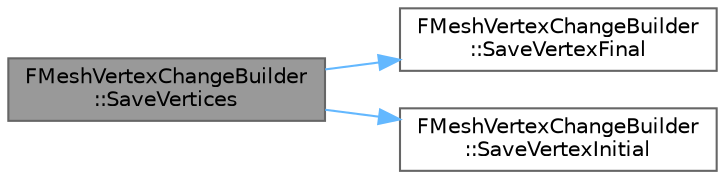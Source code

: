 digraph "FMeshVertexChangeBuilder::SaveVertices"
{
 // INTERACTIVE_SVG=YES
 // LATEX_PDF_SIZE
  bgcolor="transparent";
  edge [fontname=Helvetica,fontsize=10,labelfontname=Helvetica,labelfontsize=10];
  node [fontname=Helvetica,fontsize=10,shape=box,height=0.2,width=0.4];
  rankdir="LR";
  Node1 [id="Node000001",label="FMeshVertexChangeBuilder\l::SaveVertices",height=0.2,width=0.4,color="gray40", fillcolor="grey60", style="filled", fontcolor="black",tooltip=" "];
  Node1 -> Node2 [id="edge1_Node000001_Node000002",color="steelblue1",style="solid",tooltip=" "];
  Node2 [id="Node000002",label="FMeshVertexChangeBuilder\l::SaveVertexFinal",height=0.2,width=0.4,color="grey40", fillcolor="white", style="filled",URL="$d4/d0c/classFMeshVertexChangeBuilder.html#a20adf8717a284125642417b90dabf7ed",tooltip=" "];
  Node1 -> Node3 [id="edge2_Node000001_Node000003",color="steelblue1",style="solid",tooltip=" "];
  Node3 [id="Node000003",label="FMeshVertexChangeBuilder\l::SaveVertexInitial",height=0.2,width=0.4,color="grey40", fillcolor="white", style="filled",URL="$d4/d0c/classFMeshVertexChangeBuilder.html#ae0676da718559c1ccc3644dd700025ae",tooltip=" "];
}
